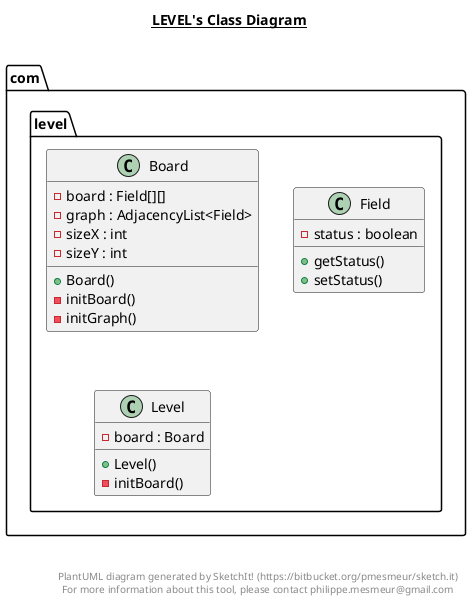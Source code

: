 @startuml

title __LEVEL's Class Diagram__\n

  namespace com.level {
    class com.level.Board {
        - board : Field[][]
        - graph : AdjacencyList<Field>
        - sizeX : int
        - sizeY : int
        + Board()
        - initBoard()
        - initGraph()
    }
  }
  

  namespace com.level {
    class com.level.Field {
        - status : boolean
        + getStatus()
        + setStatus()
    }
  }
  

  namespace com.level {
    class com.level.Level {
        - board : Board
        + Level()
        - initBoard()
    }
  }
  



right footer


PlantUML diagram generated by SketchIt! (https://bitbucket.org/pmesmeur/sketch.it)
For more information about this tool, please contact philippe.mesmeur@gmail.com
endfooter

@enduml
